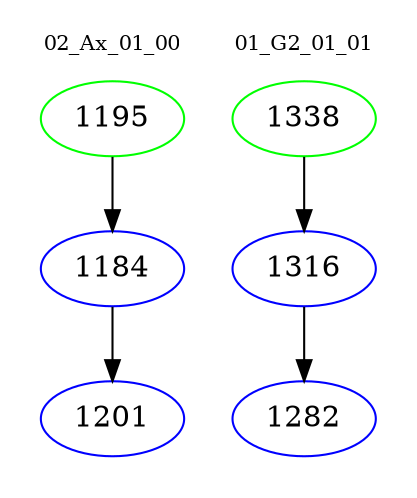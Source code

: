 digraph{
subgraph cluster_0 {
color = white
label = "02_Ax_01_00";
fontsize=10;
T0_1195 [label="1195", color="green"]
T0_1195 -> T0_1184 [color="black"]
T0_1184 [label="1184", color="blue"]
T0_1184 -> T0_1201 [color="black"]
T0_1201 [label="1201", color="blue"]
}
subgraph cluster_1 {
color = white
label = "01_G2_01_01";
fontsize=10;
T1_1338 [label="1338", color="green"]
T1_1338 -> T1_1316 [color="black"]
T1_1316 [label="1316", color="blue"]
T1_1316 -> T1_1282 [color="black"]
T1_1282 [label="1282", color="blue"]
}
}
